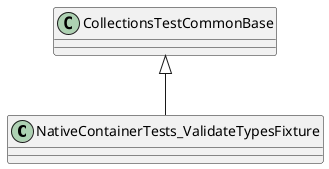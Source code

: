 @startuml
class NativeContainerTests_ValidateTypesFixture {
}
CollectionsTestCommonBase <|-- NativeContainerTests_ValidateTypesFixture
@enduml
